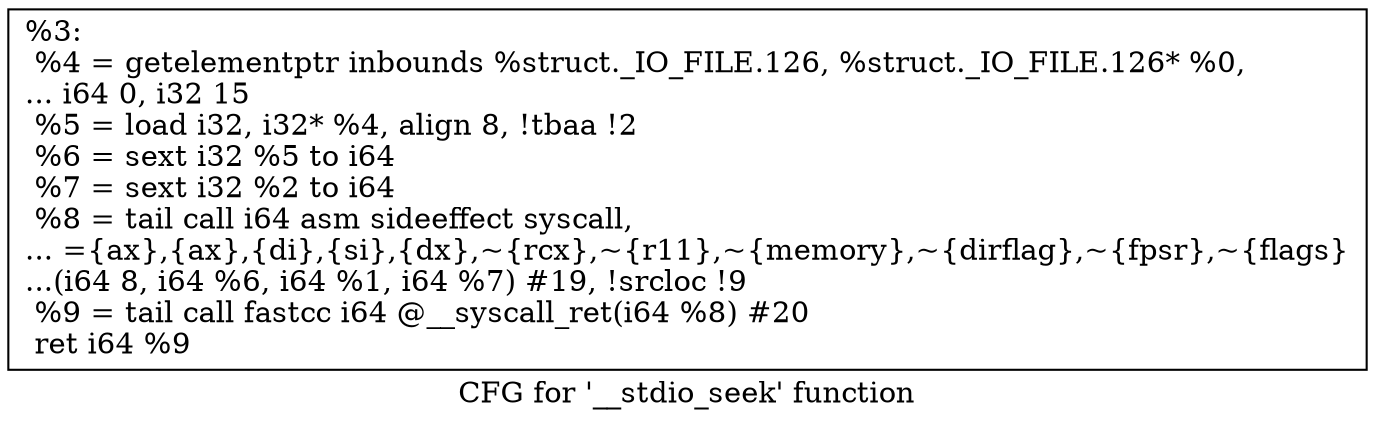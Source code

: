 digraph "CFG for '__stdio_seek' function" {
	label="CFG for '__stdio_seek' function";

	Node0x287e7c0 [shape=record,label="{%3:\l  %4 = getelementptr inbounds %struct._IO_FILE.126, %struct._IO_FILE.126* %0,\l... i64 0, i32 15\l  %5 = load i32, i32* %4, align 8, !tbaa !2\l  %6 = sext i32 %5 to i64\l  %7 = sext i32 %2 to i64\l  %8 = tail call i64 asm sideeffect syscall,\l... =\{ax\},\{ax\},\{di\},\{si\},\{dx\},~\{rcx\},~\{r11\},~\{memory\},~\{dirflag\},~\{fpsr\},~\{flags\}\l...(i64 8, i64 %6, i64 %1, i64 %7) #19, !srcloc !9\l  %9 = tail call fastcc i64 @__syscall_ret(i64 %8) #20\l  ret i64 %9\l}"];
}
